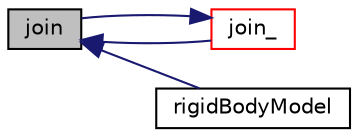 digraph "join"
{
  bgcolor="transparent";
  edge [fontname="Helvetica",fontsize="10",labelfontname="Helvetica",labelfontsize="10"];
  node [fontname="Helvetica",fontsize="10",shape=record];
  rankdir="LR";
  Node1 [label="join",height=0.2,width=0.4,color="black", fillcolor="grey75", style="filled", fontcolor="black"];
  Node1 -> Node2 [dir="back",color="midnightblue",fontsize="10",style="solid",fontname="Helvetica"];
  Node2 [label="join_",height=0.2,width=0.4,color="red",URL="$a02255.html#ab5cc3084af83721de12efcfb5457972b",tooltip="Join the given body to the parent with ID parentID via the given. "];
  Node2 -> Node1 [dir="back",color="midnightblue",fontsize="10",style="solid",fontname="Helvetica"];
  Node1 -> Node3 [dir="back",color="midnightblue",fontsize="10",style="solid",fontname="Helvetica"];
  Node3 [label="rigidBodyModel",height=0.2,width=0.4,color="black",URL="$a02255.html#a1af588816720e7f758ae2c7429a50c57",tooltip="Construct from dictionary. "];
}
